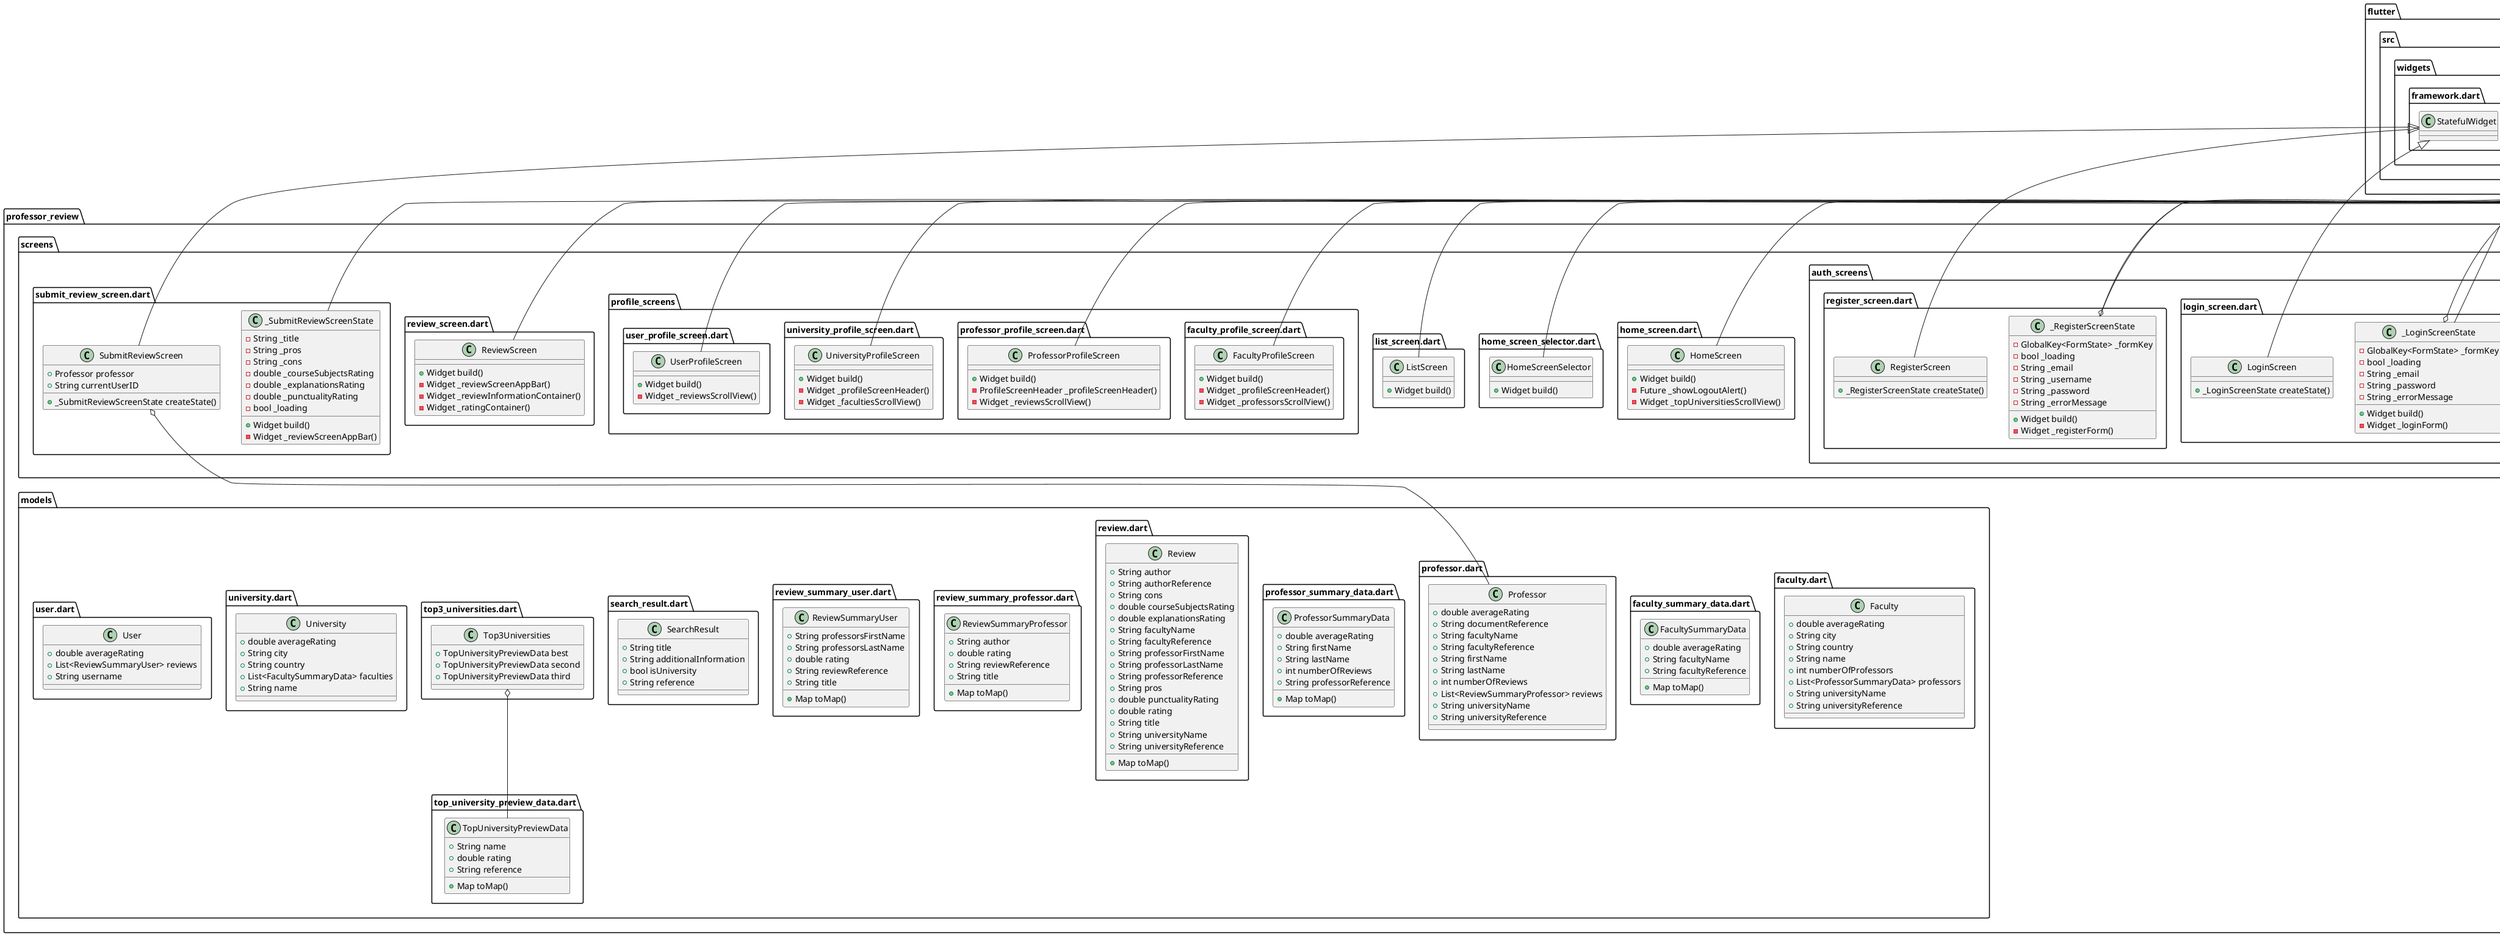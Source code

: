 @startuml
set namespaceSeparator ::

class "professor_review::main.dart::MyApp" {
  +Widget build()
}

"flutter::src::widgets::framework.dart::StatelessWidget" <|-- "professor_review::main.dart::MyApp"

class "professor_review::models::faculty.dart::Faculty" {
  +double averageRating
  +String city
  +String country
  +String name
  +int numberOfProfessors
  +List<ProfessorSummaryData> professors
  +String universityName
  +String universityReference
}

class "professor_review::models::faculty_summary_data.dart::FacultySummaryData" {
  +double averageRating
  +String facultyName
  +String facultyReference
  +Map toMap()
}

class "professor_review::models::professor.dart::Professor" {
  +double averageRating
  +String documentReference
  +String facultyName
  +String facultyReference
  +String firstName
  +String lastName
  +int numberOfReviews
  +List<ReviewSummaryProfessor> reviews
  +String universityName
  +String universityReference
}

class "professor_review::models::professor_summary_data.dart::ProfessorSummaryData" {
  +double averageRating
  +String firstName
  +String lastName
  +int numberOfReviews
  +String professorReference
  +Map toMap()
}

class "professor_review::models::review.dart::Review" {
  +String author
  +String authorReference
  +String cons
  +double courseSubjectsRating
  +double explanationsRating
  +String facultyName
  +String facultyReference
  +String professorFirstName
  +String professorLastName
  +String professorReference
  +String pros
  +double punctualityRating
  +double rating
  +String title
  +String universityName
  +String universityReference
  +Map toMap()
}

class "professor_review::models::review_summary_professor.dart::ReviewSummaryProfessor" {
  +String author
  +double rating
  +String reviewReference
  +String title
  +Map toMap()
}

class "professor_review::models::review_summary_user.dart::ReviewSummaryUser" {
  +String professorsFirstName
  +String professorsLastName
  +double rating
  +String reviewReference
  +String title
  +Map toMap()
}

class "professor_review::models::search_result.dart::SearchResult" {
  +String title
  +String additionalInformation
  +bool isUniversity
  +String reference
}

class "professor_review::models::top3_universities.dart::Top3Universities" {
  +TopUniversityPreviewData best
  +TopUniversityPreviewData second
  +TopUniversityPreviewData third
}

"professor_review::models::top3_universities.dart::Top3Universities" o-- "professor_review::models::top_university_preview_data.dart::TopUniversityPreviewData"

class "professor_review::models::top_university_preview_data.dart::TopUniversityPreviewData" {
  +String name
  +double rating
  +String reference
  +Map toMap()
}

class "professor_review::models::university.dart::University" {
  +double averageRating
  +String city
  +String country
  +List<FacultySummaryData> faculties
  +String name
}

class "professor_review::models::user.dart::User" {
  +double averageRating
  +List<ReviewSummaryUser> reviews
  +String username
}

class "professor_review::screens::auth_screens::auth_screen.dart::AuthScreen" {
  +Widget build()
  -Widget _topContainer()
}

"flutter::src::widgets::framework.dart::StatelessWidget" <|-- "professor_review::screens::auth_screens::auth_screen.dart::AuthScreen"

class "professor_review::screens::auth_screens::login_screen.dart::LoginScreen" {
  +_LoginScreenState createState()
}

"flutter::src::widgets::framework.dart::StatefulWidget" <|-- "professor_review::screens::auth_screens::login_screen.dart::LoginScreen"

class "professor_review::screens::auth_screens::login_screen.dart::_LoginScreenState" {
  -GlobalKey<FormState> _formKey
  -bool _loading
  -String _email
  -String _password
  -String _errorMessage
  +Widget build()
  -Widget _loginForm()
}

"professor_review::screens::auth_screens::login_screen.dart::_LoginScreenState" o-- "flutter::src::widgets::framework.dart::GlobalKey<FormState>"
"flutter::src::widgets::framework.dart::State<T>" <|-- "professor_review::screens::auth_screens::login_screen.dart::_LoginScreenState"

class "professor_review::screens::auth_screens::register_screen.dart::RegisterScreen" {
  +_RegisterScreenState createState()
}

"flutter::src::widgets::framework.dart::StatefulWidget" <|-- "professor_review::screens::auth_screens::register_screen.dart::RegisterScreen"

class "professor_review::screens::auth_screens::register_screen.dart::_RegisterScreenState" {
  -GlobalKey<FormState> _formKey
  -bool _loading
  -String _email
  -String _username
  -String _password
  -String _errorMessage
  +Widget build()
  -Widget _registerForm()
}

"professor_review::screens::auth_screens::register_screen.dart::_RegisterScreenState" o-- "flutter::src::widgets::framework.dart::GlobalKey<FormState>"
"flutter::src::widgets::framework.dart::State<T>" <|-- "professor_review::screens::auth_screens::register_screen.dart::_RegisterScreenState"

class "professor_review::screens::home_screen.dart::HomeScreen" {
  +Widget build()
  -Future _showLogoutAlert()
  -Widget _topUniversitiesScrollView()
}

"flutter::src::widgets::framework.dart::StatelessWidget" <|-- "professor_review::screens::home_screen.dart::HomeScreen"

class "professor_review::screens::home_screen_selector.dart::HomeScreenSelector" {
  +Widget build()
}

"flutter::src::widgets::framework.dart::StatelessWidget" <|-- "professor_review::screens::home_screen_selector.dart::HomeScreenSelector"

class "professor_review::screens::list_screen.dart::ListScreen" {
  +Widget build()
}

"flutter::src::widgets::framework.dart::StatelessWidget" <|-- "professor_review::screens::list_screen.dart::ListScreen"

class "professor_review::screens::profile_screens::faculty_profile_screen.dart::FacultyProfileScreen" {
  +Widget build()
  -Widget _profileScreenHeader()
  -Widget _professorsScrollView()
}

"flutter::src::widgets::framework.dart::StatelessWidget" <|-- "professor_review::screens::profile_screens::faculty_profile_screen.dart::FacultyProfileScreen"

class "professor_review::screens::profile_screens::professor_profile_screen.dart::ProfessorProfileScreen" {
  +Widget build()
  -ProfileScreenHeader _profileScreenHeader()
  -Widget _reviewsScrollView()
}

"flutter::src::widgets::framework.dart::StatelessWidget" <|-- "professor_review::screens::profile_screens::professor_profile_screen.dart::ProfessorProfileScreen"

class "professor_review::screens::profile_screens::university_profile_screen.dart::UniversityProfileScreen" {
  +Widget build()
  -Widget _profileScreenHeader()
  -Widget _facultiesScrollView()
}

"flutter::src::widgets::framework.dart::StatelessWidget" <|-- "professor_review::screens::profile_screens::university_profile_screen.dart::UniversityProfileScreen"

class "professor_review::screens::profile_screens::user_profile_screen.dart::UserProfileScreen" {
  +Widget build()
  -Widget _reviewsScrollView()
}

"flutter::src::widgets::framework.dart::StatelessWidget" <|-- "professor_review::screens::profile_screens::user_profile_screen.dart::UserProfileScreen"

class "professor_review::screens::review_screen.dart::ReviewScreen" {
  +Widget build()
  -Widget _reviewScreenAppBar()
  -Widget _reviewInformationContainer()
  -Widget _ratingContainer()
}

"flutter::src::widgets::framework.dart::StatelessWidget" <|-- "professor_review::screens::review_screen.dart::ReviewScreen"

class "professor_review::screens::submit_review_screen.dart::SubmitReviewScreen" {
  +Professor professor
  +String currentUserID
  +_SubmitReviewScreenState createState()
}

"professor_review::screens::submit_review_screen.dart::SubmitReviewScreen" o-- "professor_review::models::professor.dart::Professor"
"flutter::src::widgets::framework.dart::StatefulWidget" <|-- "professor_review::screens::submit_review_screen.dart::SubmitReviewScreen"

class "professor_review::screens::submit_review_screen.dart::_SubmitReviewScreenState" {
  -String _title
  -String _pros
  -String _cons
  -double _courseSubjectsRating
  -double _explanationsRating
  -double _punctualityRating
  -bool _loading
  +Widget build()
  -Widget _reviewScreenAppBar()
}

"flutter::src::widgets::framework.dart::State<T>" <|-- "professor_review::screens::submit_review_screen.dart::_SubmitReviewScreenState"

class "professor_review::services::auth_service.dart::AuthService" {
  {static} -FirebaseAuth _firebaseAuth
  {static} -AuthService _instance
  {static} +AuthService instance
  +Stream<FirebaseUser> user
  +Future registerWithEmailAndPassword()
  +Future signInWithEmailAndPassword()
  +Future signOut()
}

"professor_review::services::auth_service.dart::AuthService" o-- "firebase_auth::firebase_auth.dart::FirebaseAuth"
"professor_review::services::auth_service.dart::AuthService" o-- "professor_review::services::auth_service.dart::AuthService"
"professor_review::services::auth_service.dart::AuthService" o-- "dart::async::Stream<FirebaseUser>"

class "professor_review::services::database_service.dart::DatabaseService" {
  {static} +DatabaseService instance
  +Stream userProfile()
  +Stream review()
  +Stream professor()
  +Stream faculty()
  +Stream university()
  +Stream topUniversities()
  +Future fetchUniversitiesAndProfessorsByName()
}

"professor_review::services::database_service.dart::DatabaseService" o-- "professor_review::services::database_service.dart::DatabaseService"

class "professor_review::services::home_screen_data_service.dart::HomeScreenDataService" {
  {static} -HomeScreenDataService _instance
  {static} -CollectionReference _homeScreenDataCollection
  {static} +HomeScreenDataService instance
  +Future updateTopRatedUniversities()
}

"professor_review::services::home_screen_data_service.dart::HomeScreenDataService" o-- "professor_review::services::home_screen_data_service.dart::HomeScreenDataService"
"professor_review::services::home_screen_data_service.dart::HomeScreenDataService" o-- "cloud_firestore::cloud_firestore.dart::CollectionReference"

class "professor_review::services::review_submission_service.dart::ReviewSubmissionService" {
  {static} -ReviewSubmissionService _instance
  {static} +ReviewSubmissionService instance
  +Future submitReview()
  -Future _createReviewDocument()
  -Future _updateUserProfile()
  -Future _updateProfessorProfile()
  -Future _updateFacultyProfile()
  -Future _updateUniversityProfile()
}

"professor_review::services::review_submission_service.dart::ReviewSubmissionService" o-- "professor_review::services::review_submission_service.dart::ReviewSubmissionService"

class "professor_review::widgets::custom_app_bar.dart::CustomAppBar" {
  +double height
  +Widget leadingText
  +Widget trailingWidget
  +Size preferredSize
  +Widget build()
}

"professor_review::widgets::custom_app_bar.dart::CustomAppBar" o-- "flutter::src::widgets::framework.dart::Widget"
"professor_review::widgets::custom_app_bar.dart::CustomAppBar" o-- "dart::ui::Size"
"flutter::src::widgets::preferred_size.dart::PreferredSize" <|-- "professor_review::widgets::custom_app_bar.dart::CustomAppBar"

class "professor_review::widgets::custom_button.dart::CustomButton" {
  +Function onPressed
  +double height
  +double width
  +Text text
  +Icon icon
  +Widget build()
}

"professor_review::widgets::custom_button.dart::CustomButton" o-- "flutter::src::widgets::text.dart::Text"
"professor_review::widgets::custom_button.dart::CustomButton" o-- "flutter::src::widgets::icon.dart::Icon"
"flutter::src::widgets::framework.dart::StatelessWidget" <|-- "professor_review::widgets::custom_button.dart::CustomButton"

class "professor_review::widgets::entity_box.dart::EntityBox" {
  +BuildContext context
  +ImageProvider image
  +String name
  +String title
  +Widget build()
}

"professor_review::widgets::entity_box.dart::EntityBox" o-- "flutter::src::widgets::framework.dart::BuildContext"
"professor_review::widgets::entity_box.dart::EntityBox" o-- "flutter::src::painting::image_provider.dart::ImageProvider"
"flutter::src::widgets::framework.dart::StatelessWidget" <|-- "professor_review::widgets::entity_box.dart::EntityBox"

class "professor_review::widgets::entity_screen_header.dart::EntityScreenHeader" {
  +double averageRating
  +String averageRatingTitle
  +String entityName
  +Widget build()
}

"flutter::src::widgets::framework.dart::StatelessWidget" <|-- "professor_review::widgets::entity_screen_header.dart::EntityScreenHeader"

class "professor_review::widgets::loading.dart::Loading" {
  +Widget build()
}

"flutter::src::widgets::framework.dart::StatelessWidget" <|-- "professor_review::widgets::loading.dart::Loading"

class "professor_review::widgets::profile_screen_header.dart::ProfileScreenHeader" {
  +Widget bottomInformation
  +Image image
  +Widget information
  +Widget build()
}

"professor_review::widgets::profile_screen_header.dart::ProfileScreenHeader" o-- "flutter::src::widgets::framework.dart::Widget"
"professor_review::widgets::profile_screen_header.dart::ProfileScreenHeader" o-- "flutter::src::widgets::image.dart::Image"
"flutter::src::widgets::framework.dart::StatelessWidget" <|-- "professor_review::widgets::profile_screen_header.dart::ProfileScreenHeader"

class "professor_review::widgets::review_list_tile.dart::ReviewListTile" {
  +String middleText
  +double rating
  +String title
  +Widget build()
}

"flutter::src::widgets::framework.dart::StatelessWidget" <|-- "professor_review::widgets::review_list_tile.dart::ReviewListTile"

class "professor_review::widgets::title_and_rating_list_tile.dart::TitleAndRatingListTile" {
  +Image image
  +String title
  +String rating
  +Widget build()
}

"professor_review::widgets::title_and_rating_list_tile.dart::TitleAndRatingListTile" o-- "flutter::src::widgets::image.dart::Image"
"flutter::src::widgets::framework.dart::StatelessWidget" <|-- "professor_review::widgets::title_and_rating_list_tile.dart::TitleAndRatingListTile"

class "professor_review::widgets::two_part_card.dart::TwoPartCard" {
  +Widget bottom
  +Image image
  +double imageHeight
  +double imageWidth
  +double width
  +Widget build()
}

"professor_review::widgets::two_part_card.dart::TwoPartCard" o-- "flutter::src::widgets::framework.dart::Widget"
"professor_review::widgets::two_part_card.dart::TwoPartCard" o-- "flutter::src::widgets::image.dart::Image"
"flutter::src::widgets::framework.dart::StatelessWidget" <|-- "professor_review::widgets::two_part_card.dart::TwoPartCard"

class "professor_review::widgets::two_weights_box.dart::TwoWeightsBox" {
  +String boldedText
  +String normalText
  +Widget build()
}

"flutter::src::widgets::framework.dart::StatelessWidget" <|-- "professor_review::widgets::two_weights_box.dart::TwoWeightsBox"


@enduml
